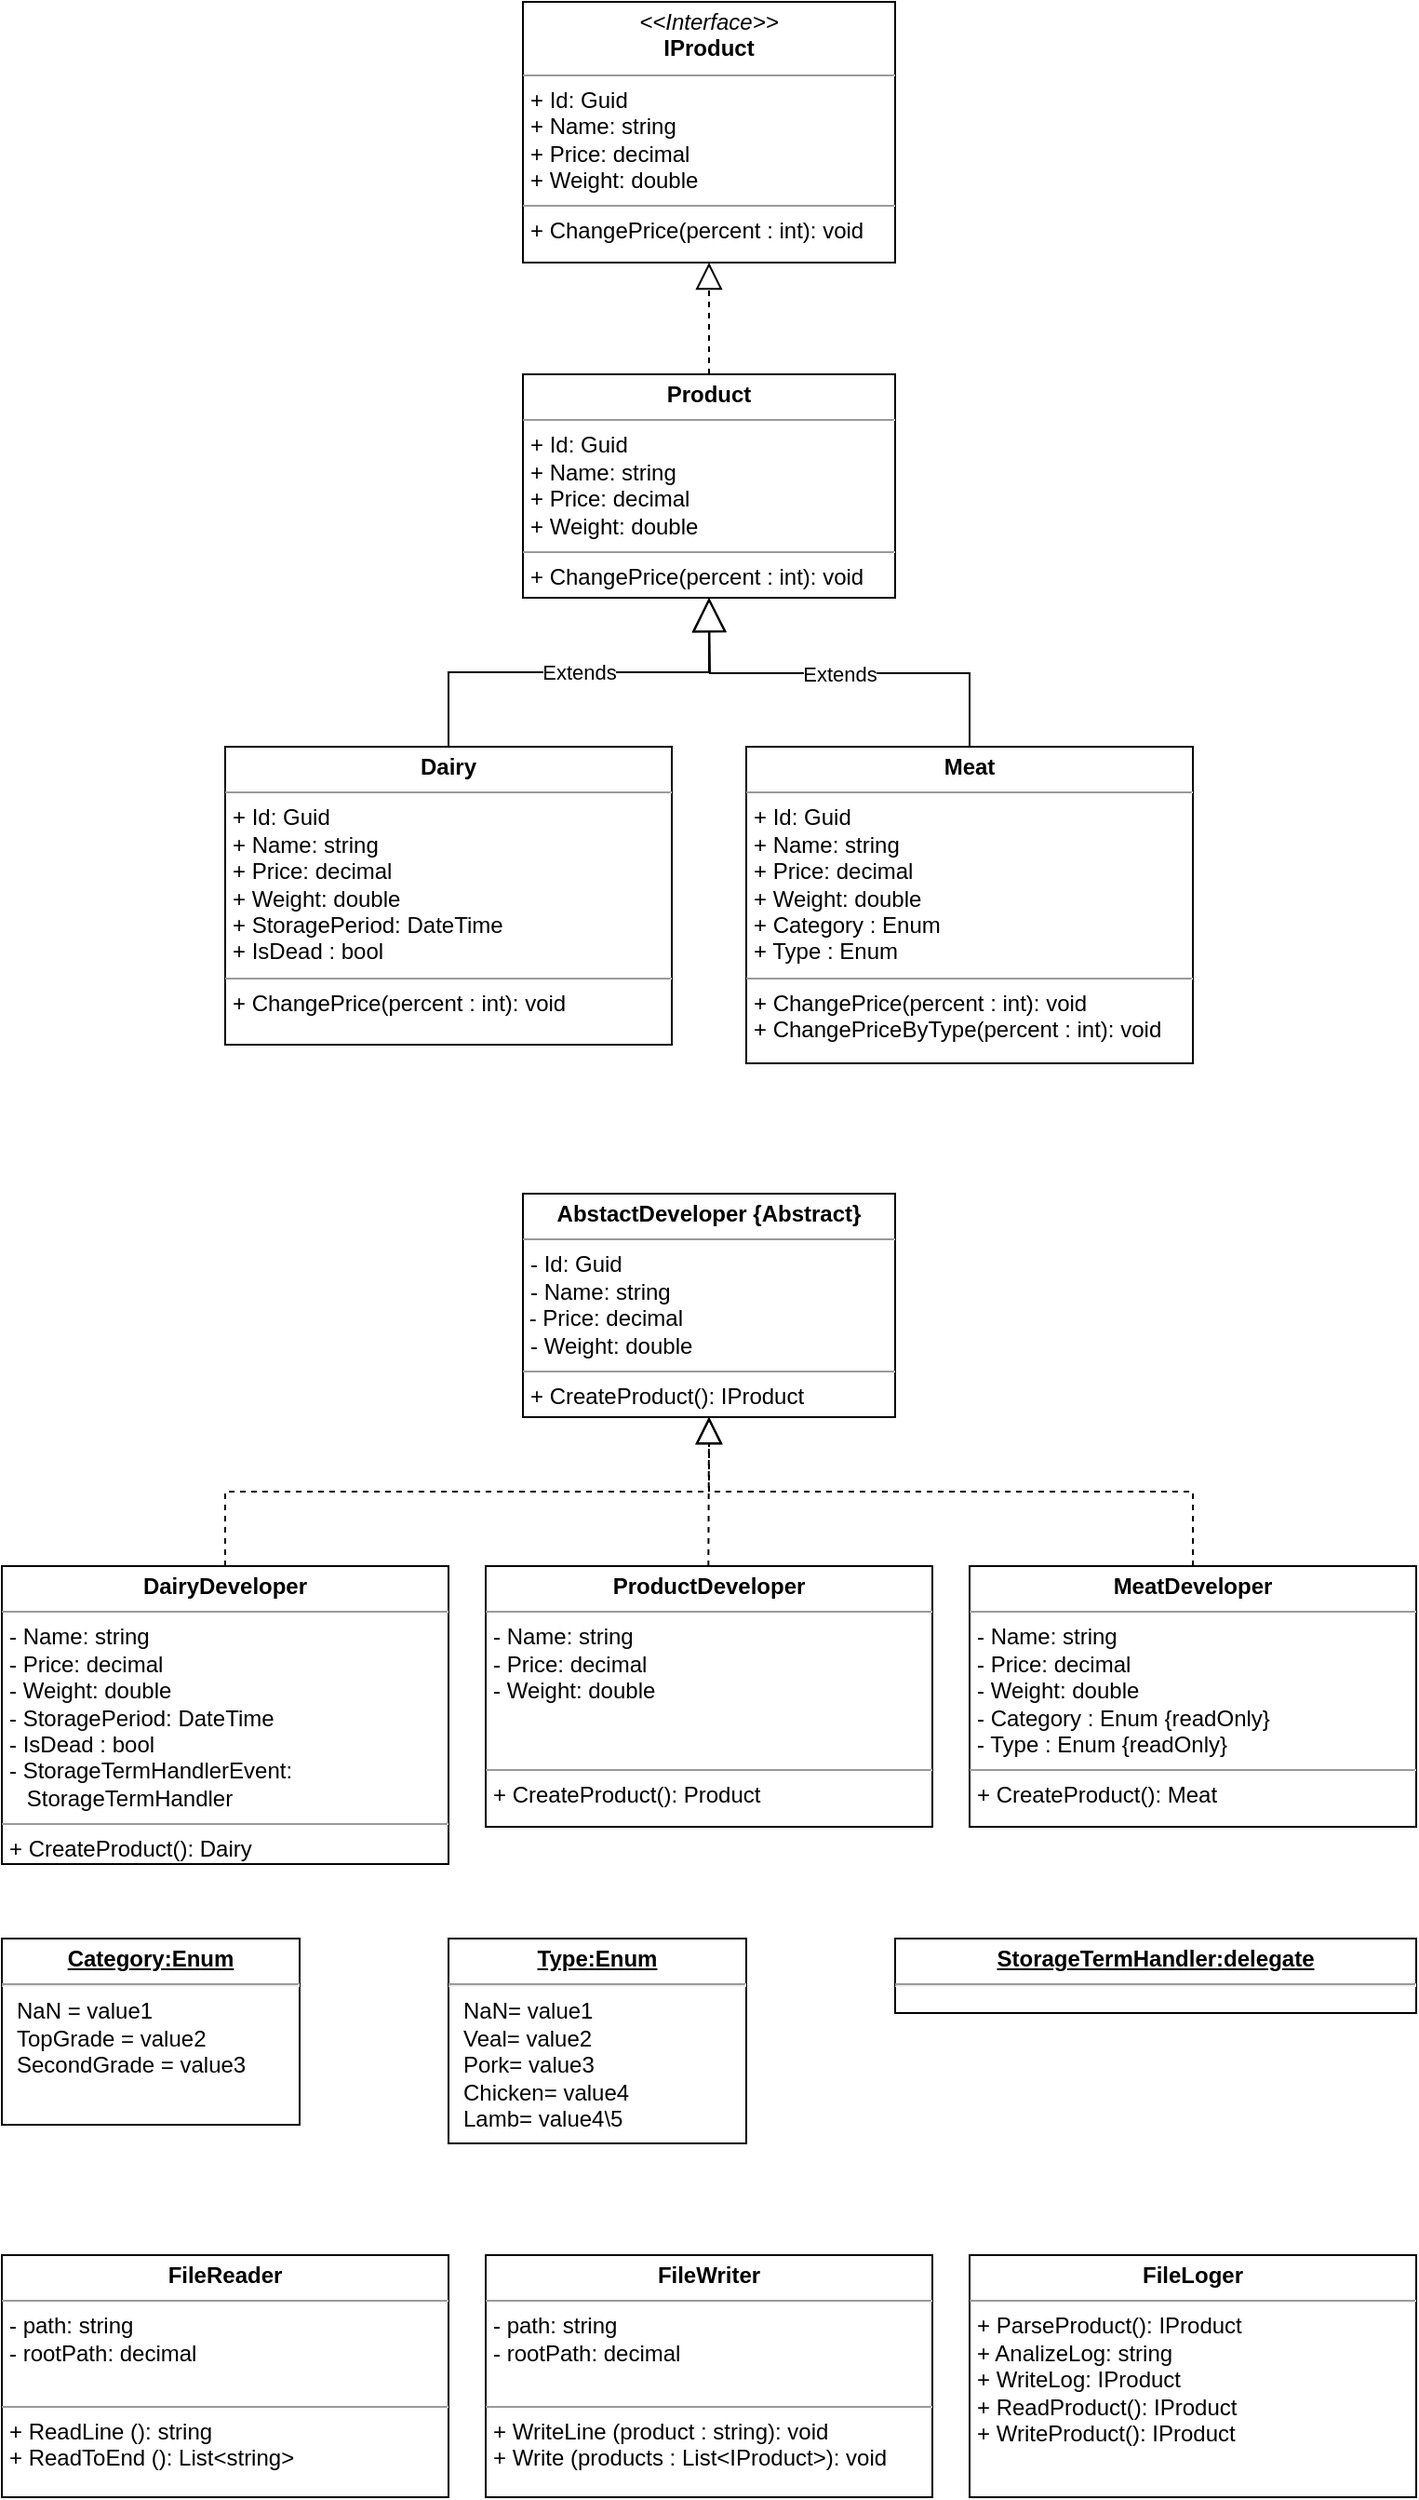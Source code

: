 <mxfile version="20.0.4" type="github">
  <diagram id="C5RBs43oDa-KdzZeNtuy" name="Page-1">
    <mxGraphModel dx="1138" dy="605" grid="1" gridSize="10" guides="1" tooltips="1" connect="1" arrows="1" fold="1" page="1" pageScale="1" pageWidth="827" pageHeight="1169" math="0" shadow="0">
      <root>
        <mxCell id="WIyWlLk6GJQsqaUBKTNV-0" />
        <mxCell id="WIyWlLk6GJQsqaUBKTNV-1" parent="WIyWlLk6GJQsqaUBKTNV-0" />
        <mxCell id="XgATePLc6ZPwJxNTbvYa-14" value="&lt;p style=&quot;margin:0px;margin-top:4px;text-align:center;&quot;&gt;&lt;i&gt;&amp;lt;&amp;lt;Interface&amp;gt;&amp;gt;&lt;/i&gt;&lt;br&gt;&lt;b&gt;IProduct&lt;/b&gt;&lt;/p&gt;&lt;hr size=&quot;1&quot;&gt;&lt;p style=&quot;margin:0px;margin-left:4px;&quot;&gt;+ Id: Guid&lt;br&gt;+ Name: string&lt;/p&gt;&lt;p style=&quot;margin:0px;margin-left:4px;&quot;&gt;+ Price: decimal&lt;br&gt;&lt;/p&gt;&lt;p style=&quot;margin:0px;margin-left:4px;&quot;&gt;+ Weight: double&lt;/p&gt;&lt;hr size=&quot;1&quot;&gt;&lt;p style=&quot;margin:0px;margin-left:4px;&quot;&gt;+ ChangePrice(percent : int): void&lt;br&gt;&lt;/p&gt;" style="verticalAlign=top;align=left;overflow=fill;fontSize=12;fontFamily=Helvetica;html=1;" vertex="1" parent="WIyWlLk6GJQsqaUBKTNV-1">
          <mxGeometry x="320" y="40" width="200" height="140" as="geometry" />
        </mxCell>
        <mxCell id="XgATePLc6ZPwJxNTbvYa-16" value="&lt;p style=&quot;margin:0px;margin-top:4px;text-align:center;&quot;&gt;&lt;b&gt;Product&lt;/b&gt;&lt;/p&gt;&lt;hr size=&quot;1&quot;&gt;&lt;p style=&quot;margin: 0px 0px 0px 4px;&quot;&gt;+ Id: Guid&lt;br&gt;+ Name: string&lt;/p&gt;&lt;p style=&quot;margin: 0px 0px 0px 4px;&quot;&gt;+ Price: decimal&lt;br&gt;&lt;/p&gt;&lt;p style=&quot;margin: 0px 0px 0px 4px;&quot;&gt;+ Weight: double&lt;/p&gt;&lt;hr size=&quot;1&quot;&gt;&lt;p style=&quot;margin:0px;margin-left:4px;&quot;&gt;+ ChangePrice(percent : int): void&lt;br&gt;&lt;/p&gt;" style="verticalAlign=top;align=left;overflow=fill;fontSize=12;fontFamily=Helvetica;html=1;" vertex="1" parent="WIyWlLk6GJQsqaUBKTNV-1">
          <mxGeometry x="320" y="240" width="200" height="120" as="geometry" />
        </mxCell>
        <mxCell id="XgATePLc6ZPwJxNTbvYa-19" value="&lt;p style=&quot;margin:0px;margin-top:4px;text-align:center;&quot;&gt;&lt;b&gt;Dairy&lt;/b&gt;&lt;/p&gt;&lt;hr size=&quot;1&quot;&gt;&lt;p style=&quot;margin: 0px 0px 0px 4px;&quot;&gt;+ Id: Guid&lt;br&gt;+ Name: string&lt;/p&gt;&lt;p style=&quot;margin: 0px 0px 0px 4px;&quot;&gt;+ Price: decimal&lt;br&gt;&lt;/p&gt;&lt;p style=&quot;margin: 0px 0px 0px 4px;&quot;&gt;+ Weight: double&lt;/p&gt;&lt;p style=&quot;margin: 0px 0px 0px 4px;&quot;&gt;+ StoragePeriod: DateTime&lt;/p&gt;&lt;p style=&quot;margin: 0px 0px 0px 4px;&quot;&gt;+ IsDead : bool&lt;/p&gt;&lt;hr size=&quot;1&quot;&gt;&lt;p style=&quot;margin:0px;margin-left:4px;&quot;&gt;+ ChangePrice(percent : int): void&lt;br&gt;&lt;/p&gt;" style="verticalAlign=top;align=left;overflow=fill;fontSize=12;fontFamily=Helvetica;html=1;" vertex="1" parent="WIyWlLk6GJQsqaUBKTNV-1">
          <mxGeometry x="160" y="440" width="240" height="160" as="geometry" />
        </mxCell>
        <mxCell id="XgATePLc6ZPwJxNTbvYa-20" value="&lt;p style=&quot;margin:0px;margin-top:4px;text-align:center;&quot;&gt;&lt;b&gt;Meat&lt;/b&gt;&lt;/p&gt;&lt;hr size=&quot;1&quot;&gt;&lt;p style=&quot;margin: 0px 0px 0px 4px;&quot;&gt;+ Id: Guid&lt;br&gt;+ Name: string&lt;/p&gt;&lt;p style=&quot;margin: 0px 0px 0px 4px;&quot;&gt;+ Price: decimal&lt;br&gt;&lt;/p&gt;&lt;p style=&quot;margin: 0px 0px 0px 4px;&quot;&gt;+ Weight: double&lt;/p&gt;&lt;p style=&quot;margin: 0px 0px 0px 4px;&quot;&gt;+ Category : Enum&lt;/p&gt;&lt;p style=&quot;margin: 0px 0px 0px 4px;&quot;&gt;+ Type : Enum&lt;/p&gt;&lt;hr size=&quot;1&quot;&gt;&lt;p style=&quot;margin:0px;margin-left:4px;&quot;&gt;+ ChangePrice(percent : int): void&lt;br&gt;&lt;/p&gt;&lt;p style=&quot;margin:0px;margin-left:4px;&quot;&gt;+ ChangePriceByType(percent : int): void&lt;br&gt;&lt;/p&gt;" style="verticalAlign=top;align=left;overflow=fill;fontSize=12;fontFamily=Helvetica;html=1;" vertex="1" parent="WIyWlLk6GJQsqaUBKTNV-1">
          <mxGeometry x="440" y="440" width="240" height="170" as="geometry" />
        </mxCell>
        <mxCell id="XgATePLc6ZPwJxNTbvYa-23" value="Extends" style="endArrow=block;endSize=16;endFill=0;html=1;rounded=0;exitX=0.5;exitY=0;exitDx=0;exitDy=0;entryX=0.5;entryY=1;entryDx=0;entryDy=0;edgeStyle=orthogonalEdgeStyle;" edge="1" parent="WIyWlLk6GJQsqaUBKTNV-1" source="XgATePLc6ZPwJxNTbvYa-19" target="XgATePLc6ZPwJxNTbvYa-16">
          <mxGeometry width="160" relative="1" as="geometry">
            <mxPoint x="380" y="440" as="sourcePoint" />
            <mxPoint x="540" y="440" as="targetPoint" />
          </mxGeometry>
        </mxCell>
        <mxCell id="XgATePLc6ZPwJxNTbvYa-24" value="Extends" style="endArrow=block;endSize=16;endFill=0;html=1;rounded=0;exitX=0.5;exitY=0;exitDx=0;exitDy=0;edgeStyle=orthogonalEdgeStyle;" edge="1" parent="WIyWlLk6GJQsqaUBKTNV-1" source="XgATePLc6ZPwJxNTbvYa-20">
          <mxGeometry width="160" relative="1" as="geometry">
            <mxPoint x="290" y="450.0" as="sourcePoint" />
            <mxPoint x="420" y="360" as="targetPoint" />
          </mxGeometry>
        </mxCell>
        <mxCell id="XgATePLc6ZPwJxNTbvYa-25" value="" style="endArrow=block;dashed=1;endFill=0;endSize=12;html=1;rounded=0;exitX=0.5;exitY=0;exitDx=0;exitDy=0;entryX=0.5;entryY=1;entryDx=0;entryDy=0;" edge="1" parent="WIyWlLk6GJQsqaUBKTNV-1" source="XgATePLc6ZPwJxNTbvYa-16" target="XgATePLc6ZPwJxNTbvYa-14">
          <mxGeometry width="160" relative="1" as="geometry">
            <mxPoint x="380" y="210" as="sourcePoint" />
            <mxPoint x="540" y="210" as="targetPoint" />
          </mxGeometry>
        </mxCell>
        <mxCell id="XgATePLc6ZPwJxNTbvYa-29" value="&lt;p style=&quot;margin:0px;margin-top:4px;text-align:center;&quot;&gt;&lt;b&gt;AbstactDeveloper {Abstract}&lt;/b&gt;&lt;br&gt;&lt;/p&gt;&lt;hr size=&quot;1&quot;&gt;&lt;p style=&quot;margin: 0px 0px 0px 4px;&quot;&gt;- Id: Guid&lt;br&gt;- Name: string&lt;/p&gt;&lt;span style=&quot;background-color: initial;&quot;&gt;&amp;nbsp;- Price: decimal&lt;/span&gt;&lt;br&gt;&lt;p style=&quot;margin: 0px 0px 0px 4px;&quot;&gt;- Weight: double&amp;nbsp;&lt;/p&gt;&lt;hr size=&quot;1&quot;&gt;&lt;p style=&quot;margin:0px;margin-left:4px;&quot;&gt;+ CreateProduct(): IProduct&lt;br&gt;&lt;/p&gt;" style="verticalAlign=top;align=left;overflow=fill;fontSize=12;fontFamily=Helvetica;html=1;" vertex="1" parent="WIyWlLk6GJQsqaUBKTNV-1">
          <mxGeometry x="320" y="680" width="200" height="120" as="geometry" />
        </mxCell>
        <mxCell id="XgATePLc6ZPwJxNTbvYa-30" value="&lt;p style=&quot;margin:0px;margin-top:4px;text-align:center;&quot;&gt;&lt;b&gt;Dairy&lt;/b&gt;&lt;b style=&quot;background-color: initial;&quot;&gt;Developer&lt;/b&gt;&lt;/p&gt;&lt;hr size=&quot;1&quot;&gt;&lt;p style=&quot;margin: 0px 0px 0px 4px;&quot;&gt;- Name: string&lt;/p&gt;&lt;p style=&quot;margin: 0px 0px 0px 4px;&quot;&gt;- Price: decimal&lt;br&gt;&lt;/p&gt;&lt;p style=&quot;margin: 0px 0px 0px 4px;&quot;&gt;- Weight: double&lt;/p&gt;&lt;p style=&quot;margin: 0px 0px 0px 4px;&quot;&gt;- StoragePeriod: DateTime&lt;/p&gt;&lt;p style=&quot;margin: 0px 0px 0px 4px;&quot;&gt;- IsDead : bool&lt;/p&gt;&lt;p style=&quot;margin: 0px 0px 0px 4px;&quot;&gt;&lt;span style=&quot;background-color: initial;&quot;&gt;- StorageTermHandlerEvent:&lt;/span&gt;&lt;/p&gt;&lt;span style=&quot;white-space: pre;&quot;&gt;	&lt;/span&gt;&lt;span style=&quot;white-space: pre;&quot;&gt;	&lt;/span&gt;&lt;span style=&quot;white-space: pre;&quot;&gt;	&lt;/span&gt;&lt;span style=&quot;white-space: pre;&quot;&gt;	&lt;/span&gt;StorageTermHandler&amp;nbsp;&lt;hr size=&quot;1&quot;&gt;&lt;p style=&quot;margin:0px;margin-left:4px;&quot;&gt;+ CreateProduct(): Dairy&lt;br&gt;&lt;/p&gt;" style="verticalAlign=top;align=left;overflow=fill;fontSize=12;fontFamily=Helvetica;html=1;" vertex="1" parent="WIyWlLk6GJQsqaUBKTNV-1">
          <mxGeometry x="40" y="880" width="240" height="160" as="geometry" />
        </mxCell>
        <mxCell id="XgATePLc6ZPwJxNTbvYa-31" value="&lt;p style=&quot;margin:0px;margin-top:4px;text-align:center;&quot;&gt;&lt;b&gt;Meat&lt;/b&gt;&lt;b style=&quot;background-color: initial;&quot;&gt;Developer&lt;/b&gt;&lt;/p&gt;&lt;hr size=&quot;1&quot;&gt;&lt;p style=&quot;margin: 0px 0px 0px 4px;&quot;&gt;- Name: string&lt;/p&gt;&lt;p style=&quot;margin: 0px 0px 0px 4px;&quot;&gt;- Price: decimal&lt;br&gt;&lt;/p&gt;&lt;p style=&quot;margin: 0px 0px 0px 4px;&quot;&gt;- Weight: double&lt;/p&gt;&lt;p style=&quot;margin: 0px 0px 0px 4px;&quot;&gt;- Category : Enum {readOnly}&lt;/p&gt;&lt;p style=&quot;margin: 0px 0px 0px 4px;&quot;&gt;- Type : Enum {readOnly}&lt;/p&gt;&lt;hr size=&quot;1&quot;&gt;&lt;p style=&quot;margin:0px;margin-left:4px;&quot;&gt;+ CreateProduct(): Meat&lt;br&gt;&lt;/p&gt;" style="verticalAlign=top;align=left;overflow=fill;fontSize=12;fontFamily=Helvetica;html=1;" vertex="1" parent="WIyWlLk6GJQsqaUBKTNV-1">
          <mxGeometry x="560" y="880" width="240" height="140" as="geometry" />
        </mxCell>
        <mxCell id="XgATePLc6ZPwJxNTbvYa-34" value="&lt;p style=&quot;margin:0px;margin-top:4px;text-align:center;&quot;&gt;&lt;b&gt;Product&lt;/b&gt;&lt;b style=&quot;background-color: initial;&quot;&gt;Developer&lt;/b&gt;&lt;/p&gt;&lt;hr size=&quot;1&quot;&gt;&lt;p style=&quot;margin: 0px 0px 0px 4px;&quot;&gt;- Name: string&lt;/p&gt;&lt;p style=&quot;margin: 0px 0px 0px 4px;&quot;&gt;- Price: decimal&lt;br&gt;&lt;/p&gt;&lt;p style=&quot;margin: 0px 0px 0px 4px;&quot;&gt;- Weight: double&lt;/p&gt;&lt;p style=&quot;margin: 0px 0px 0px 4px;&quot;&gt;&lt;br&gt;&lt;/p&gt;&lt;p style=&quot;margin: 0px 0px 0px 4px;&quot;&gt;&lt;br&gt;&lt;/p&gt;&lt;hr size=&quot;1&quot;&gt;&lt;p style=&quot;margin:0px;margin-left:4px;&quot;&gt;+ CreateProduct(): Product&lt;br&gt;&lt;/p&gt;" style="verticalAlign=top;align=left;overflow=fill;fontSize=12;fontFamily=Helvetica;html=1;" vertex="1" parent="WIyWlLk6GJQsqaUBKTNV-1">
          <mxGeometry x="300" y="880" width="240" height="140" as="geometry" />
        </mxCell>
        <mxCell id="XgATePLc6ZPwJxNTbvYa-35" value="" style="endArrow=block;dashed=1;endFill=0;endSize=12;html=1;rounded=0;exitX=0.5;exitY=0;exitDx=0;exitDy=0;entryX=0.5;entryY=1;entryDx=0;entryDy=0;" edge="1" parent="WIyWlLk6GJQsqaUBKTNV-1" target="XgATePLc6ZPwJxNTbvYa-29">
          <mxGeometry width="160" relative="1" as="geometry">
            <mxPoint x="419.66" y="880" as="sourcePoint" />
            <mxPoint x="419.66" y="820" as="targetPoint" />
          </mxGeometry>
        </mxCell>
        <mxCell id="XgATePLc6ZPwJxNTbvYa-36" value="" style="endArrow=block;dashed=1;endFill=0;endSize=12;html=1;rounded=0;exitX=0.5;exitY=0;exitDx=0;exitDy=0;entryX=0.5;entryY=1;entryDx=0;entryDy=0;edgeStyle=orthogonalEdgeStyle;" edge="1" parent="WIyWlLk6GJQsqaUBKTNV-1" source="XgATePLc6ZPwJxNTbvYa-31" target="XgATePLc6ZPwJxNTbvYa-29">
          <mxGeometry width="160" relative="1" as="geometry">
            <mxPoint x="429.66" y="890" as="sourcePoint" />
            <mxPoint x="430" y="810" as="targetPoint" />
          </mxGeometry>
        </mxCell>
        <mxCell id="XgATePLc6ZPwJxNTbvYa-37" value="" style="endArrow=block;dashed=1;endFill=0;endSize=12;html=1;rounded=0;exitX=0.5;exitY=0;exitDx=0;exitDy=0;entryX=0.5;entryY=1;entryDx=0;entryDy=0;edgeStyle=orthogonalEdgeStyle;" edge="1" parent="WIyWlLk6GJQsqaUBKTNV-1" source="XgATePLc6ZPwJxNTbvYa-30" target="XgATePLc6ZPwJxNTbvYa-29">
          <mxGeometry width="160" relative="1" as="geometry">
            <mxPoint x="690" y="890" as="sourcePoint" />
            <mxPoint x="430" y="810" as="targetPoint" />
          </mxGeometry>
        </mxCell>
        <mxCell id="XgATePLc6ZPwJxNTbvYa-40" value="&lt;p style=&quot;margin:0px;margin-top:4px;text-align:center;text-decoration:underline;&quot;&gt;&lt;b&gt;Category:Enum&lt;/b&gt;&lt;/p&gt;&lt;hr&gt;&lt;p style=&quot;margin:0px;margin-left:8px;&quot;&gt;NaN = value1&lt;br&gt;TopGrade = value2&lt;br&gt;SecondGrade = value3&lt;/p&gt;" style="verticalAlign=top;align=left;overflow=fill;fontSize=12;fontFamily=Helvetica;html=1;" vertex="1" parent="WIyWlLk6GJQsqaUBKTNV-1">
          <mxGeometry x="40" y="1080" width="160" height="100" as="geometry" />
        </mxCell>
        <mxCell id="XgATePLc6ZPwJxNTbvYa-41" value="&lt;p style=&quot;margin:0px;margin-top:4px;text-align:center;text-decoration:underline;&quot;&gt;&lt;b&gt;Type:Enum&lt;/b&gt;&lt;/p&gt;&lt;hr&gt;&lt;p style=&quot;margin:0px;margin-left:8px;&quot;&gt;NaN= value1&lt;br&gt;Veal= value2&lt;br&gt;Pork= value3&lt;/p&gt;&lt;p style=&quot;margin:0px;margin-left:8px;&quot;&gt;Chicken= value4&lt;br&gt;&lt;/p&gt;&lt;p style=&quot;margin:0px;margin-left:8px;&quot;&gt;Lamb= value4\5&lt;br&gt;&lt;/p&gt;" style="verticalAlign=top;align=left;overflow=fill;fontSize=12;fontFamily=Helvetica;html=1;" vertex="1" parent="WIyWlLk6GJQsqaUBKTNV-1">
          <mxGeometry x="280" y="1080" width="160" height="110" as="geometry" />
        </mxCell>
        <mxCell id="XgATePLc6ZPwJxNTbvYa-42" value="&lt;p style=&quot;margin:0px;margin-top:4px;text-align:center;text-decoration:underline;&quot;&gt;&lt;b&gt;StorageTermHandler:delegate&lt;/b&gt;&lt;/p&gt;&lt;hr&gt;&lt;p style=&quot;margin:0px;margin-left:8px;&quot;&gt;&lt;br&gt;&lt;/p&gt;" style="verticalAlign=top;align=left;overflow=fill;fontSize=12;fontFamily=Helvetica;html=1;" vertex="1" parent="WIyWlLk6GJQsqaUBKTNV-1">
          <mxGeometry x="520" y="1080" width="280" height="40" as="geometry" />
        </mxCell>
        <mxCell id="XgATePLc6ZPwJxNTbvYa-43" value="&lt;p style=&quot;margin:0px;margin-top:4px;text-align:center;&quot;&gt;&lt;b&gt;FileReader&lt;/b&gt;&lt;/p&gt;&lt;hr size=&quot;1&quot;&gt;&lt;p style=&quot;margin: 0px 0px 0px 4px;&quot;&gt;- path: string&lt;/p&gt;&lt;p style=&quot;margin: 0px 0px 0px 4px;&quot;&gt;- rootPath: decimal&lt;/p&gt;&amp;nbsp;&lt;hr size=&quot;1&quot;&gt;&lt;p style=&quot;margin:0px;margin-left:4px;&quot;&gt;+ ReadLine (): string&lt;br&gt;&lt;/p&gt;&lt;p style=&quot;margin:0px;margin-left:4px;&quot;&gt;+ ReadToEnd (): List&amp;lt;string&amp;gt;&lt;br&gt;&lt;/p&gt;" style="verticalAlign=top;align=left;overflow=fill;fontSize=12;fontFamily=Helvetica;html=1;" vertex="1" parent="WIyWlLk6GJQsqaUBKTNV-1">
          <mxGeometry x="40" y="1250" width="240" height="130" as="geometry" />
        </mxCell>
        <mxCell id="XgATePLc6ZPwJxNTbvYa-44" value="&lt;p style=&quot;margin:0px;margin-top:4px;text-align:center;&quot;&gt;&lt;b&gt;FileLoger&lt;/b&gt;&lt;/p&gt;&lt;hr size=&quot;1&quot;&gt;&lt;p style=&quot;margin:0px;margin-left:4px;&quot;&gt;+ ParseProduct(): IProduct&lt;/p&gt;&lt;p style=&quot;margin:0px;margin-left:4px;&quot;&gt;+ AnalizeLog: string&lt;br&gt;&lt;/p&gt;&lt;p style=&quot;margin:0px;margin-left:4px;&quot;&gt;+ WriteLog: IProduct&lt;br&gt;&lt;/p&gt;&lt;p style=&quot;margin:0px;margin-left:4px;&quot;&gt;+ ReadProduct(): IProduct&lt;br&gt;&lt;/p&gt;&lt;p style=&quot;margin:0px;margin-left:4px;&quot;&gt;+ WriteProduct(): IProduct&lt;br&gt;&lt;/p&gt;" style="verticalAlign=top;align=left;overflow=fill;fontSize=12;fontFamily=Helvetica;html=1;" vertex="1" parent="WIyWlLk6GJQsqaUBKTNV-1">
          <mxGeometry x="560" y="1250" width="240" height="130" as="geometry" />
        </mxCell>
        <mxCell id="XgATePLc6ZPwJxNTbvYa-47" value="&lt;p style=&quot;margin:0px;margin-top:4px;text-align:center;&quot;&gt;&lt;b&gt;FileWriter&lt;/b&gt;&lt;/p&gt;&lt;hr size=&quot;1&quot;&gt;&lt;p style=&quot;margin: 0px 0px 0px 4px;&quot;&gt;- path: string&lt;/p&gt;&lt;p style=&quot;margin: 0px 0px 0px 4px;&quot;&gt;- rootPath: decimal&lt;/p&gt;&amp;nbsp;&lt;hr size=&quot;1&quot;&gt;&lt;p style=&quot;margin:0px;margin-left:4px;&quot;&gt;+ WriteLine (product : string&lt;span style=&quot;background-color: initial;&quot;&gt;): void&lt;/span&gt;&lt;/p&gt;&lt;p style=&quot;margin:0px;margin-left:4px;&quot;&gt;+ Write (products : List&amp;lt;IProduct&amp;gt;): void&lt;br&gt;&lt;/p&gt;" style="verticalAlign=top;align=left;overflow=fill;fontSize=12;fontFamily=Helvetica;html=1;" vertex="1" parent="WIyWlLk6GJQsqaUBKTNV-1">
          <mxGeometry x="300" y="1250" width="240" height="130" as="geometry" />
        </mxCell>
      </root>
    </mxGraphModel>
  </diagram>
</mxfile>

